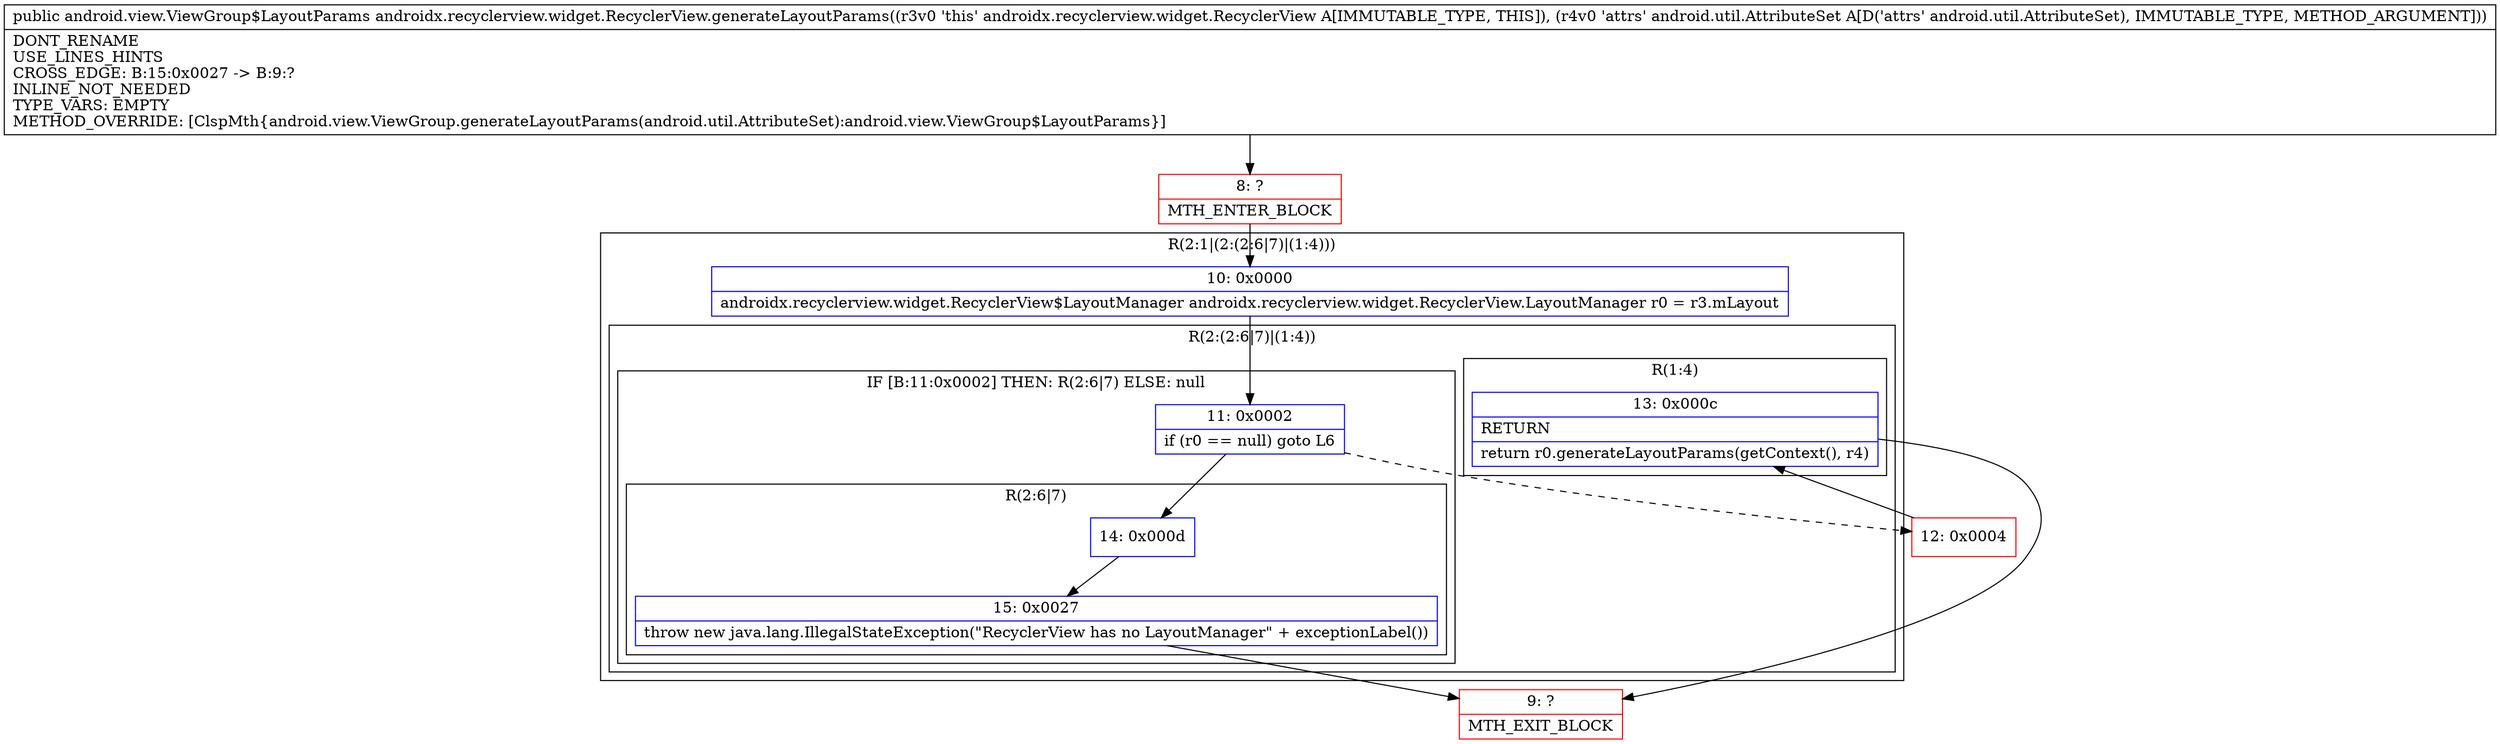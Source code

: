 digraph "CFG forandroidx.recyclerview.widget.RecyclerView.generateLayoutParams(Landroid\/util\/AttributeSet;)Landroid\/view\/ViewGroup$LayoutParams;" {
subgraph cluster_Region_566030964 {
label = "R(2:1|(2:(2:6|7)|(1:4)))";
node [shape=record,color=blue];
Node_10 [shape=record,label="{10\:\ 0x0000|androidx.recyclerview.widget.RecyclerView$LayoutManager androidx.recyclerview.widget.RecyclerView.LayoutManager r0 = r3.mLayout\l}"];
subgraph cluster_Region_1484316993 {
label = "R(2:(2:6|7)|(1:4))";
node [shape=record,color=blue];
subgraph cluster_IfRegion_1824340243 {
label = "IF [B:11:0x0002] THEN: R(2:6|7) ELSE: null";
node [shape=record,color=blue];
Node_11 [shape=record,label="{11\:\ 0x0002|if (r0 == null) goto L6\l}"];
subgraph cluster_Region_343948046 {
label = "R(2:6|7)";
node [shape=record,color=blue];
Node_14 [shape=record,label="{14\:\ 0x000d}"];
Node_15 [shape=record,label="{15\:\ 0x0027|throw new java.lang.IllegalStateException(\"RecyclerView has no LayoutManager\" + exceptionLabel())\l}"];
}
}
subgraph cluster_Region_898736759 {
label = "R(1:4)";
node [shape=record,color=blue];
Node_13 [shape=record,label="{13\:\ 0x000c|RETURN\l|return r0.generateLayoutParams(getContext(), r4)\l}"];
}
}
}
Node_8 [shape=record,color=red,label="{8\:\ ?|MTH_ENTER_BLOCK\l}"];
Node_12 [shape=record,color=red,label="{12\:\ 0x0004}"];
Node_9 [shape=record,color=red,label="{9\:\ ?|MTH_EXIT_BLOCK\l}"];
MethodNode[shape=record,label="{public android.view.ViewGroup$LayoutParams androidx.recyclerview.widget.RecyclerView.generateLayoutParams((r3v0 'this' androidx.recyclerview.widget.RecyclerView A[IMMUTABLE_TYPE, THIS]), (r4v0 'attrs' android.util.AttributeSet A[D('attrs' android.util.AttributeSet), IMMUTABLE_TYPE, METHOD_ARGUMENT]))  | DONT_RENAME\lUSE_LINES_HINTS\lCROSS_EDGE: B:15:0x0027 \-\> B:9:?\lINLINE_NOT_NEEDED\lTYPE_VARS: EMPTY\lMETHOD_OVERRIDE: [ClspMth\{android.view.ViewGroup.generateLayoutParams(android.util.AttributeSet):android.view.ViewGroup$LayoutParams\}]\l}"];
MethodNode -> Node_8;Node_10 -> Node_11;
Node_11 -> Node_12[style=dashed];
Node_11 -> Node_14;
Node_14 -> Node_15;
Node_15 -> Node_9;
Node_13 -> Node_9;
Node_8 -> Node_10;
Node_12 -> Node_13;
}

